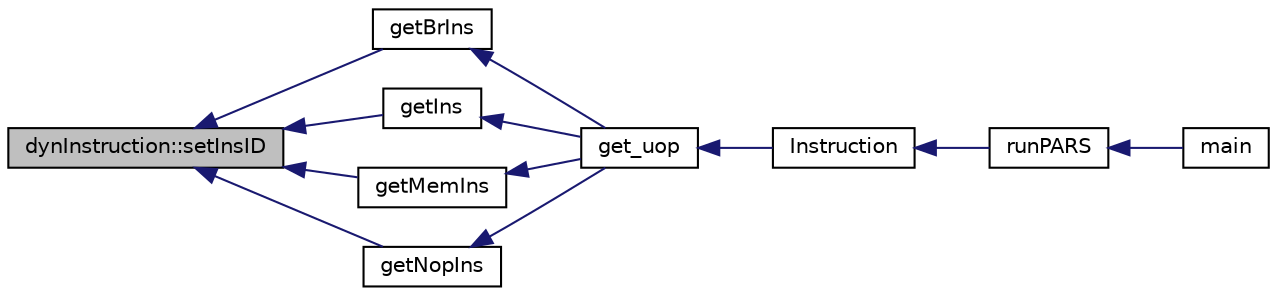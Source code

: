digraph G
{
  edge [fontname="Helvetica",fontsize="10",labelfontname="Helvetica",labelfontsize="10"];
  node [fontname="Helvetica",fontsize="10",shape=record];
  rankdir=LR;
  Node1 [label="dynInstruction::setInsID",height=0.2,width=0.4,color="black", fillcolor="grey75", style="filled" fontcolor="black"];
  Node1 -> Node2 [dir=back,color="midnightblue",fontsize="10",style="solid"];
  Node2 [label="getBrIns",height=0.2,width=0.4,color="black", fillcolor="white", style="filled",URL="$uop__gen_8cpp.html#aa9b459ce84a7d93d13a3f1f3bf82088a"];
  Node2 -> Node3 [dir=back,color="midnightblue",fontsize="10",style="solid"];
  Node3 [label="get_uop",height=0.2,width=0.4,color="black", fillcolor="white", style="filled",URL="$uop__gen_8h.html#a6b129244e191a3f59375a31842557abd"];
  Node3 -> Node4 [dir=back,color="midnightblue",fontsize="10",style="solid"];
  Node4 [label="Instruction",height=0.2,width=0.4,color="black", fillcolor="white", style="filled",URL="$pars_8h.html#a4254ddc7317164f6cb03afabf4b11770"];
  Node4 -> Node5 [dir=back,color="midnightblue",fontsize="10",style="solid"];
  Node5 [label="runPARS",height=0.2,width=0.4,color="black", fillcolor="white", style="filled",URL="$pars_8h.html#ad31ce66601d158b499245c36353b1aef"];
  Node5 -> Node6 [dir=back,color="midnightblue",fontsize="10",style="solid"];
  Node6 [label="main",height=0.2,width=0.4,color="black", fillcolor="white", style="filled",URL="$main__pars_8cpp.html#a0ddf1224851353fc92bfbff6f499fa97"];
  Node1 -> Node7 [dir=back,color="midnightblue",fontsize="10",style="solid"];
  Node7 [label="getIns",height=0.2,width=0.4,color="black", fillcolor="white", style="filled",URL="$uop__gen_8cpp.html#a0ec88bd53fecf7e7ba1cb862d34db82d"];
  Node7 -> Node3 [dir=back,color="midnightblue",fontsize="10",style="solid"];
  Node1 -> Node8 [dir=back,color="midnightblue",fontsize="10",style="solid"];
  Node8 [label="getMemIns",height=0.2,width=0.4,color="black", fillcolor="white", style="filled",URL="$uop__gen_8cpp.html#a2dca73fb6683b99910bcad66c0cdf726"];
  Node8 -> Node3 [dir=back,color="midnightblue",fontsize="10",style="solid"];
  Node1 -> Node9 [dir=back,color="midnightblue",fontsize="10",style="solid"];
  Node9 [label="getNopIns",height=0.2,width=0.4,color="black", fillcolor="white", style="filled",URL="$uop__gen_8cpp.html#abd93f7dec3bc70a2e12dabcb528b00c5"];
  Node9 -> Node3 [dir=back,color="midnightblue",fontsize="10",style="solid"];
}
